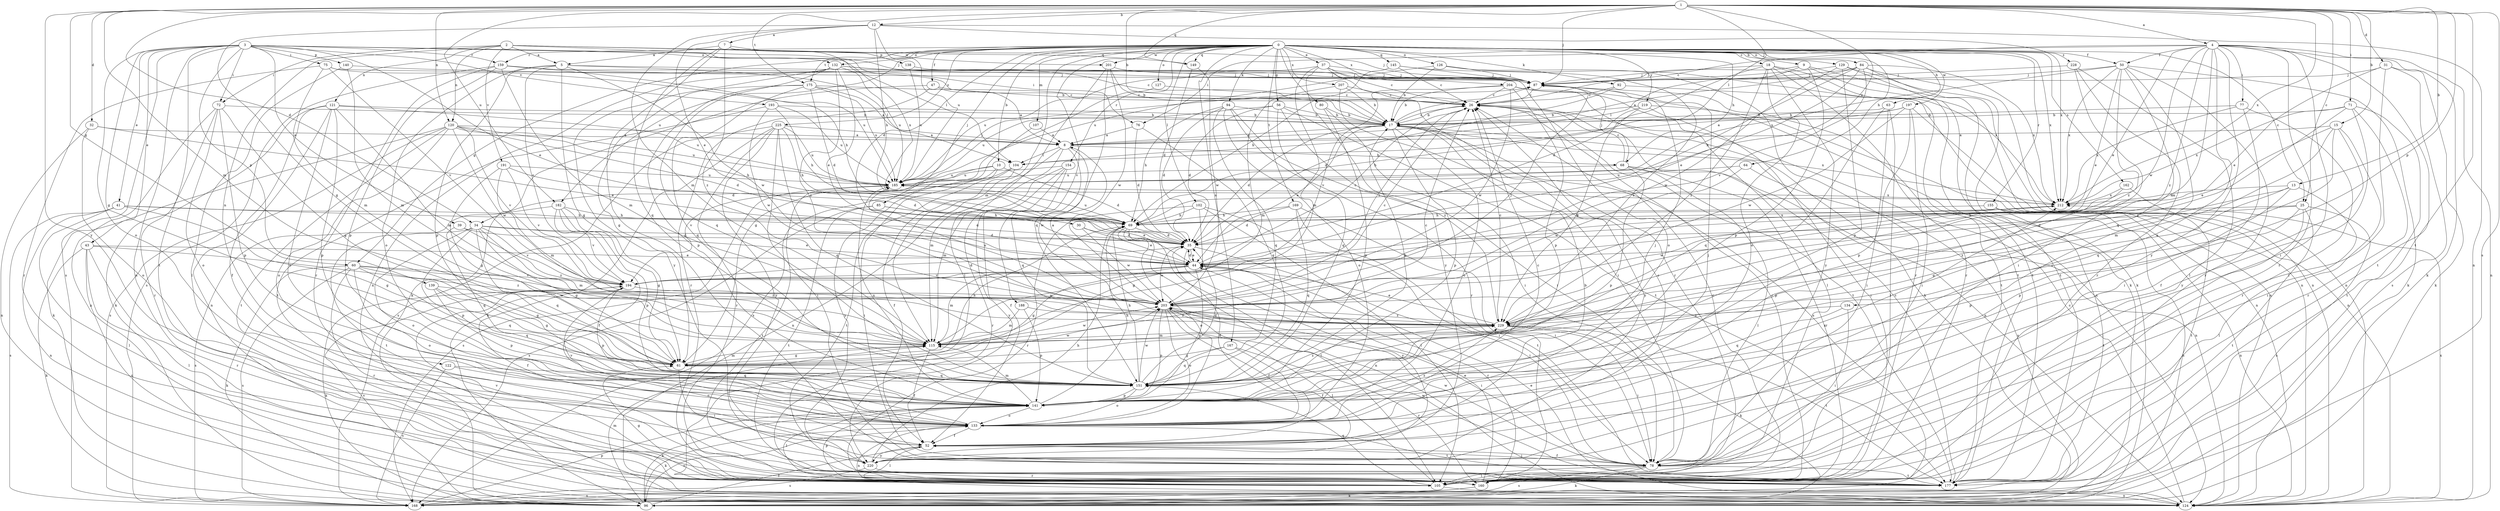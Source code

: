 strict digraph  {
0;
1;
2;
3;
4;
5;
7;
8;
9;
10;
12;
13;
15;
17;
18;
25;
26;
30;
31;
32;
34;
35;
37;
39;
41;
43;
44;
47;
50;
52;
56;
60;
61;
63;
64;
68;
69;
71;
72;
75;
76;
77;
78;
80;
84;
85;
87;
92;
94;
96;
102;
104;
105;
107;
115;
120;
121;
122;
124;
126;
127;
129;
132;
133;
134;
138;
139;
140;
141;
145;
149;
151;
154;
155;
159;
160;
162;
167;
168;
169;
175;
177;
182;
185;
188;
191;
193;
194;
197;
201;
203;
204;
207;
212;
219;
220;
225;
228;
229;
0 -> 9  [label=b];
0 -> 10  [label=b];
0 -> 18  [label=c];
0 -> 25  [label=c];
0 -> 30  [label=d];
0 -> 37  [label=e];
0 -> 47  [label=f];
0 -> 50  [label=f];
0 -> 56  [label=g];
0 -> 60  [label=g];
0 -> 63  [label=h];
0 -> 64  [label=h];
0 -> 68  [label=h];
0 -> 80  [label=j];
0 -> 84  [label=j];
0 -> 85  [label=j];
0 -> 92  [label=k];
0 -> 94  [label=k];
0 -> 102  [label=l];
0 -> 107  [label=m];
0 -> 115  [label=m];
0 -> 126  [label=o];
0 -> 127  [label=o];
0 -> 129  [label=o];
0 -> 132  [label=o];
0 -> 145  [label=q];
0 -> 149  [label=q];
0 -> 154  [label=r];
0 -> 155  [label=r];
0 -> 159  [label=r];
0 -> 162  [label=s];
0 -> 167  [label=s];
0 -> 169  [label=t];
0 -> 175  [label=t];
0 -> 182  [label=u];
0 -> 188  [label=v];
0 -> 197  [label=w];
0 -> 201  [label=w];
0 -> 204  [label=x];
0 -> 207  [label=x];
0 -> 212  [label=x];
0 -> 219  [label=y];
0 -> 225  [label=z];
0 -> 228  [label=z];
1 -> 4  [label=a];
1 -> 12  [label=b];
1 -> 13  [label=b];
1 -> 15  [label=b];
1 -> 17  [label=b];
1 -> 25  [label=c];
1 -> 31  [label=d];
1 -> 32  [label=d];
1 -> 34  [label=d];
1 -> 60  [label=g];
1 -> 71  [label=i];
1 -> 87  [label=j];
1 -> 104  [label=l];
1 -> 115  [label=m];
1 -> 120  [label=n];
1 -> 134  [label=p];
1 -> 149  [label=q];
1 -> 168  [label=s];
1 -> 175  [label=t];
1 -> 177  [label=t];
1 -> 182  [label=u];
1 -> 185  [label=u];
1 -> 212  [label=x];
1 -> 220  [label=y];
2 -> 5  [label=a];
2 -> 72  [label=i];
2 -> 87  [label=j];
2 -> 120  [label=n];
2 -> 121  [label=n];
2 -> 122  [label=n];
2 -> 138  [label=p];
2 -> 149  [label=q];
2 -> 191  [label=v];
2 -> 201  [label=w];
3 -> 39  [label=e];
3 -> 41  [label=e];
3 -> 43  [label=e];
3 -> 44  [label=e];
3 -> 61  [label=g];
3 -> 72  [label=i];
3 -> 75  [label=i];
3 -> 76  [label=i];
3 -> 104  [label=l];
3 -> 124  [label=n];
3 -> 132  [label=o];
3 -> 133  [label=o];
3 -> 139  [label=p];
3 -> 140  [label=p];
3 -> 159  [label=r];
3 -> 168  [label=s];
3 -> 177  [label=t];
3 -> 193  [label=v];
4 -> 26  [label=c];
4 -> 44  [label=e];
4 -> 50  [label=f];
4 -> 76  [label=i];
4 -> 77  [label=i];
4 -> 78  [label=i];
4 -> 96  [label=k];
4 -> 115  [label=m];
4 -> 124  [label=n];
4 -> 133  [label=o];
4 -> 160  [label=r];
4 -> 177  [label=t];
4 -> 203  [label=w];
4 -> 220  [label=y];
4 -> 229  [label=z];
5 -> 61  [label=g];
5 -> 87  [label=j];
5 -> 104  [label=l];
5 -> 133  [label=o];
5 -> 141  [label=p];
5 -> 194  [label=v];
5 -> 203  [label=w];
7 -> 5  [label=a];
7 -> 78  [label=i];
7 -> 87  [label=j];
7 -> 151  [label=q];
7 -> 212  [label=x];
7 -> 229  [label=z];
8 -> 68  [label=h];
8 -> 104  [label=l];
8 -> 115  [label=m];
8 -> 124  [label=n];
8 -> 151  [label=q];
8 -> 203  [label=w];
9 -> 87  [label=j];
9 -> 96  [label=k];
9 -> 104  [label=l];
9 -> 124  [label=n];
9 -> 141  [label=p];
10 -> 34  [label=d];
10 -> 35  [label=d];
10 -> 78  [label=i];
10 -> 185  [label=u];
10 -> 220  [label=y];
12 -> 7  [label=a];
12 -> 44  [label=e];
12 -> 61  [label=g];
12 -> 69  [label=h];
12 -> 115  [label=m];
12 -> 124  [label=n];
12 -> 185  [label=u];
12 -> 212  [label=x];
13 -> 61  [label=g];
13 -> 105  [label=l];
13 -> 141  [label=p];
13 -> 212  [label=x];
13 -> 229  [label=z];
15 -> 8  [label=a];
15 -> 44  [label=e];
15 -> 52  [label=f];
15 -> 78  [label=i];
15 -> 115  [label=m];
15 -> 151  [label=q];
17 -> 8  [label=a];
17 -> 26  [label=c];
17 -> 35  [label=d];
17 -> 44  [label=e];
17 -> 87  [label=j];
17 -> 124  [label=n];
17 -> 133  [label=o];
17 -> 141  [label=p];
17 -> 168  [label=s];
17 -> 212  [label=x];
17 -> 220  [label=y];
18 -> 35  [label=d];
18 -> 87  [label=j];
18 -> 124  [label=n];
18 -> 133  [label=o];
18 -> 160  [label=r];
18 -> 177  [label=t];
18 -> 220  [label=y];
18 -> 229  [label=z];
25 -> 35  [label=d];
25 -> 69  [label=h];
25 -> 78  [label=i];
25 -> 141  [label=p];
25 -> 168  [label=s];
25 -> 177  [label=t];
26 -> 17  [label=b];
26 -> 160  [label=r];
26 -> 177  [label=t];
30 -> 35  [label=d];
30 -> 44  [label=e];
30 -> 203  [label=w];
31 -> 44  [label=e];
31 -> 87  [label=j];
31 -> 96  [label=k];
31 -> 105  [label=l];
31 -> 168  [label=s];
32 -> 8  [label=a];
32 -> 44  [label=e];
32 -> 124  [label=n];
32 -> 133  [label=o];
34 -> 35  [label=d];
34 -> 44  [label=e];
34 -> 61  [label=g];
34 -> 115  [label=m];
34 -> 133  [label=o];
34 -> 141  [label=p];
34 -> 151  [label=q];
34 -> 168  [label=s];
34 -> 194  [label=v];
35 -> 44  [label=e];
35 -> 78  [label=i];
35 -> 203  [label=w];
35 -> 220  [label=y];
37 -> 26  [label=c];
37 -> 87  [label=j];
37 -> 115  [label=m];
37 -> 133  [label=o];
37 -> 160  [label=r];
37 -> 185  [label=u];
37 -> 220  [label=y];
39 -> 35  [label=d];
39 -> 151  [label=q];
39 -> 229  [label=z];
41 -> 35  [label=d];
41 -> 61  [label=g];
41 -> 69  [label=h];
41 -> 105  [label=l];
41 -> 124  [label=n];
41 -> 168  [label=s];
43 -> 44  [label=e];
43 -> 96  [label=k];
43 -> 105  [label=l];
43 -> 124  [label=n];
43 -> 160  [label=r];
43 -> 229  [label=z];
44 -> 26  [label=c];
44 -> 35  [label=d];
44 -> 61  [label=g];
44 -> 115  [label=m];
44 -> 141  [label=p];
44 -> 160  [label=r];
44 -> 194  [label=v];
47 -> 8  [label=a];
47 -> 26  [label=c];
47 -> 96  [label=k];
47 -> 160  [label=r];
50 -> 44  [label=e];
50 -> 78  [label=i];
50 -> 87  [label=j];
50 -> 96  [label=k];
50 -> 151  [label=q];
50 -> 160  [label=r];
50 -> 185  [label=u];
50 -> 212  [label=x];
50 -> 229  [label=z];
52 -> 17  [label=b];
52 -> 26  [label=c];
52 -> 78  [label=i];
52 -> 105  [label=l];
52 -> 212  [label=x];
52 -> 220  [label=y];
56 -> 17  [label=b];
56 -> 35  [label=d];
56 -> 78  [label=i];
56 -> 151  [label=q];
56 -> 177  [label=t];
56 -> 185  [label=u];
60 -> 61  [label=g];
60 -> 96  [label=k];
60 -> 133  [label=o];
60 -> 151  [label=q];
60 -> 160  [label=r];
60 -> 168  [label=s];
60 -> 194  [label=v];
60 -> 229  [label=z];
61 -> 69  [label=h];
61 -> 78  [label=i];
61 -> 115  [label=m];
61 -> 151  [label=q];
61 -> 203  [label=w];
63 -> 17  [label=b];
63 -> 78  [label=i];
63 -> 105  [label=l];
63 -> 151  [label=q];
64 -> 168  [label=s];
64 -> 185  [label=u];
64 -> 203  [label=w];
68 -> 26  [label=c];
68 -> 87  [label=j];
68 -> 105  [label=l];
68 -> 124  [label=n];
68 -> 141  [label=p];
68 -> 160  [label=r];
68 -> 185  [label=u];
69 -> 35  [label=d];
69 -> 105  [label=l];
69 -> 124  [label=n];
69 -> 133  [label=o];
69 -> 185  [label=u];
69 -> 212  [label=x];
71 -> 17  [label=b];
71 -> 160  [label=r];
71 -> 177  [label=t];
71 -> 212  [label=x];
71 -> 220  [label=y];
71 -> 229  [label=z];
72 -> 17  [label=b];
72 -> 61  [label=g];
72 -> 124  [label=n];
72 -> 133  [label=o];
72 -> 141  [label=p];
72 -> 160  [label=r];
75 -> 87  [label=j];
75 -> 115  [label=m];
75 -> 160  [label=r];
75 -> 185  [label=u];
75 -> 194  [label=v];
76 -> 8  [label=a];
76 -> 35  [label=d];
76 -> 151  [label=q];
77 -> 17  [label=b];
77 -> 78  [label=i];
77 -> 160  [label=r];
77 -> 212  [label=x];
78 -> 52  [label=f];
78 -> 96  [label=k];
78 -> 105  [label=l];
78 -> 168  [label=s];
78 -> 177  [label=t];
78 -> 203  [label=w];
80 -> 17  [label=b];
80 -> 78  [label=i];
80 -> 141  [label=p];
84 -> 8  [label=a];
84 -> 44  [label=e];
84 -> 69  [label=h];
84 -> 87  [label=j];
84 -> 124  [label=n];
84 -> 177  [label=t];
84 -> 194  [label=v];
84 -> 212  [label=x];
85 -> 44  [label=e];
85 -> 69  [label=h];
85 -> 168  [label=s];
85 -> 177  [label=t];
87 -> 26  [label=c];
87 -> 177  [label=t];
92 -> 26  [label=c];
92 -> 35  [label=d];
92 -> 124  [label=n];
94 -> 17  [label=b];
94 -> 35  [label=d];
94 -> 69  [label=h];
94 -> 133  [label=o];
94 -> 151  [label=q];
94 -> 160  [label=r];
94 -> 229  [label=z];
96 -> 52  [label=f];
96 -> 115  [label=m];
96 -> 133  [label=o];
96 -> 194  [label=v];
102 -> 61  [label=g];
102 -> 69  [label=h];
102 -> 78  [label=i];
102 -> 105  [label=l];
102 -> 160  [label=r];
104 -> 52  [label=f];
104 -> 177  [label=t];
104 -> 194  [label=v];
105 -> 124  [label=n];
105 -> 141  [label=p];
105 -> 151  [label=q];
107 -> 8  [label=a];
107 -> 168  [label=s];
115 -> 26  [label=c];
115 -> 52  [label=f];
115 -> 61  [label=g];
115 -> 203  [label=w];
120 -> 8  [label=a];
120 -> 35  [label=d];
120 -> 69  [label=h];
120 -> 96  [label=k];
120 -> 133  [label=o];
120 -> 168  [label=s];
120 -> 177  [label=t];
120 -> 185  [label=u];
120 -> 194  [label=v];
120 -> 203  [label=w];
121 -> 17  [label=b];
121 -> 52  [label=f];
121 -> 96  [label=k];
121 -> 115  [label=m];
121 -> 124  [label=n];
121 -> 133  [label=o];
121 -> 141  [label=p];
121 -> 185  [label=u];
122 -> 133  [label=o];
122 -> 151  [label=q];
122 -> 168  [label=s];
124 -> 26  [label=c];
124 -> 44  [label=e];
124 -> 212  [label=x];
126 -> 17  [label=b];
126 -> 87  [label=j];
126 -> 160  [label=r];
126 -> 185  [label=u];
126 -> 212  [label=x];
127 -> 26  [label=c];
127 -> 61  [label=g];
129 -> 87  [label=j];
129 -> 96  [label=k];
129 -> 141  [label=p];
129 -> 177  [label=t];
129 -> 203  [label=w];
132 -> 26  [label=c];
132 -> 44  [label=e];
132 -> 87  [label=j];
132 -> 124  [label=n];
132 -> 151  [label=q];
132 -> 185  [label=u];
132 -> 220  [label=y];
132 -> 229  [label=z];
133 -> 26  [label=c];
133 -> 35  [label=d];
133 -> 52  [label=f];
133 -> 87  [label=j];
133 -> 96  [label=k];
133 -> 124  [label=n];
133 -> 177  [label=t];
133 -> 194  [label=v];
133 -> 229  [label=z];
134 -> 78  [label=i];
134 -> 151  [label=q];
134 -> 229  [label=z];
138 -> 87  [label=j];
138 -> 185  [label=u];
139 -> 61  [label=g];
139 -> 141  [label=p];
139 -> 151  [label=q];
139 -> 203  [label=w];
140 -> 87  [label=j];
140 -> 105  [label=l];
140 -> 115  [label=m];
141 -> 69  [label=h];
141 -> 87  [label=j];
141 -> 96  [label=k];
141 -> 105  [label=l];
141 -> 115  [label=m];
141 -> 133  [label=o];
141 -> 185  [label=u];
145 -> 26  [label=c];
145 -> 69  [label=h];
145 -> 87  [label=j];
145 -> 229  [label=z];
149 -> 35  [label=d];
149 -> 203  [label=w];
151 -> 17  [label=b];
151 -> 35  [label=d];
151 -> 69  [label=h];
151 -> 133  [label=o];
151 -> 141  [label=p];
151 -> 203  [label=w];
151 -> 229  [label=z];
154 -> 52  [label=f];
154 -> 115  [label=m];
154 -> 160  [label=r];
154 -> 185  [label=u];
154 -> 220  [label=y];
155 -> 69  [label=h];
155 -> 124  [label=n];
155 -> 168  [label=s];
155 -> 177  [label=t];
159 -> 17  [label=b];
159 -> 69  [label=h];
159 -> 87  [label=j];
159 -> 115  [label=m];
159 -> 141  [label=p];
159 -> 160  [label=r];
159 -> 168  [label=s];
160 -> 26  [label=c];
160 -> 44  [label=e];
160 -> 61  [label=g];
160 -> 96  [label=k];
160 -> 168  [label=s];
160 -> 194  [label=v];
162 -> 141  [label=p];
162 -> 177  [label=t];
162 -> 212  [label=x];
167 -> 52  [label=f];
167 -> 61  [label=g];
167 -> 151  [label=q];
167 -> 160  [label=r];
168 -> 141  [label=p];
169 -> 35  [label=d];
169 -> 69  [label=h];
169 -> 78  [label=i];
169 -> 151  [label=q];
169 -> 177  [label=t];
175 -> 8  [label=a];
175 -> 26  [label=c];
175 -> 35  [label=d];
175 -> 61  [label=g];
175 -> 141  [label=p];
175 -> 151  [label=q];
175 -> 185  [label=u];
177 -> 26  [label=c];
177 -> 203  [label=w];
182 -> 52  [label=f];
182 -> 61  [label=g];
182 -> 69  [label=h];
182 -> 141  [label=p];
182 -> 177  [label=t];
182 -> 194  [label=v];
185 -> 87  [label=j];
185 -> 168  [label=s];
185 -> 177  [label=t];
185 -> 212  [label=x];
188 -> 115  [label=m];
188 -> 141  [label=p];
188 -> 229  [label=z];
191 -> 35  [label=d];
191 -> 61  [label=g];
191 -> 115  [label=m];
191 -> 185  [label=u];
191 -> 194  [label=v];
193 -> 17  [label=b];
193 -> 69  [label=h];
193 -> 177  [label=t];
193 -> 185  [label=u];
193 -> 203  [label=w];
194 -> 26  [label=c];
194 -> 35  [label=d];
194 -> 52  [label=f];
194 -> 96  [label=k];
194 -> 141  [label=p];
194 -> 203  [label=w];
197 -> 8  [label=a];
197 -> 17  [label=b];
197 -> 78  [label=i];
197 -> 124  [label=n];
197 -> 141  [label=p];
197 -> 203  [label=w];
201 -> 17  [label=b];
201 -> 87  [label=j];
201 -> 105  [label=l];
201 -> 151  [label=q];
201 -> 203  [label=w];
203 -> 8  [label=a];
203 -> 26  [label=c];
203 -> 52  [label=f];
203 -> 78  [label=i];
203 -> 87  [label=j];
203 -> 105  [label=l];
203 -> 133  [label=o];
203 -> 141  [label=p];
203 -> 185  [label=u];
203 -> 229  [label=z];
204 -> 17  [label=b];
204 -> 26  [label=c];
204 -> 96  [label=k];
204 -> 105  [label=l];
204 -> 124  [label=n];
204 -> 141  [label=p];
204 -> 194  [label=v];
204 -> 203  [label=w];
207 -> 17  [label=b];
207 -> 26  [label=c];
207 -> 78  [label=i];
207 -> 115  [label=m];
212 -> 69  [label=h];
212 -> 203  [label=w];
219 -> 17  [label=b];
219 -> 69  [label=h];
219 -> 124  [label=n];
219 -> 160  [label=r];
219 -> 229  [label=z];
220 -> 69  [label=h];
220 -> 160  [label=r];
220 -> 168  [label=s];
225 -> 8  [label=a];
225 -> 69  [label=h];
225 -> 78  [label=i];
225 -> 96  [label=k];
225 -> 151  [label=q];
225 -> 160  [label=r];
225 -> 168  [label=s];
225 -> 185  [label=u];
225 -> 220  [label=y];
228 -> 78  [label=i];
228 -> 87  [label=j];
228 -> 105  [label=l];
228 -> 160  [label=r];
229 -> 26  [label=c];
229 -> 44  [label=e];
229 -> 78  [label=i];
229 -> 96  [label=k];
229 -> 115  [label=m];
229 -> 177  [label=t];
}
